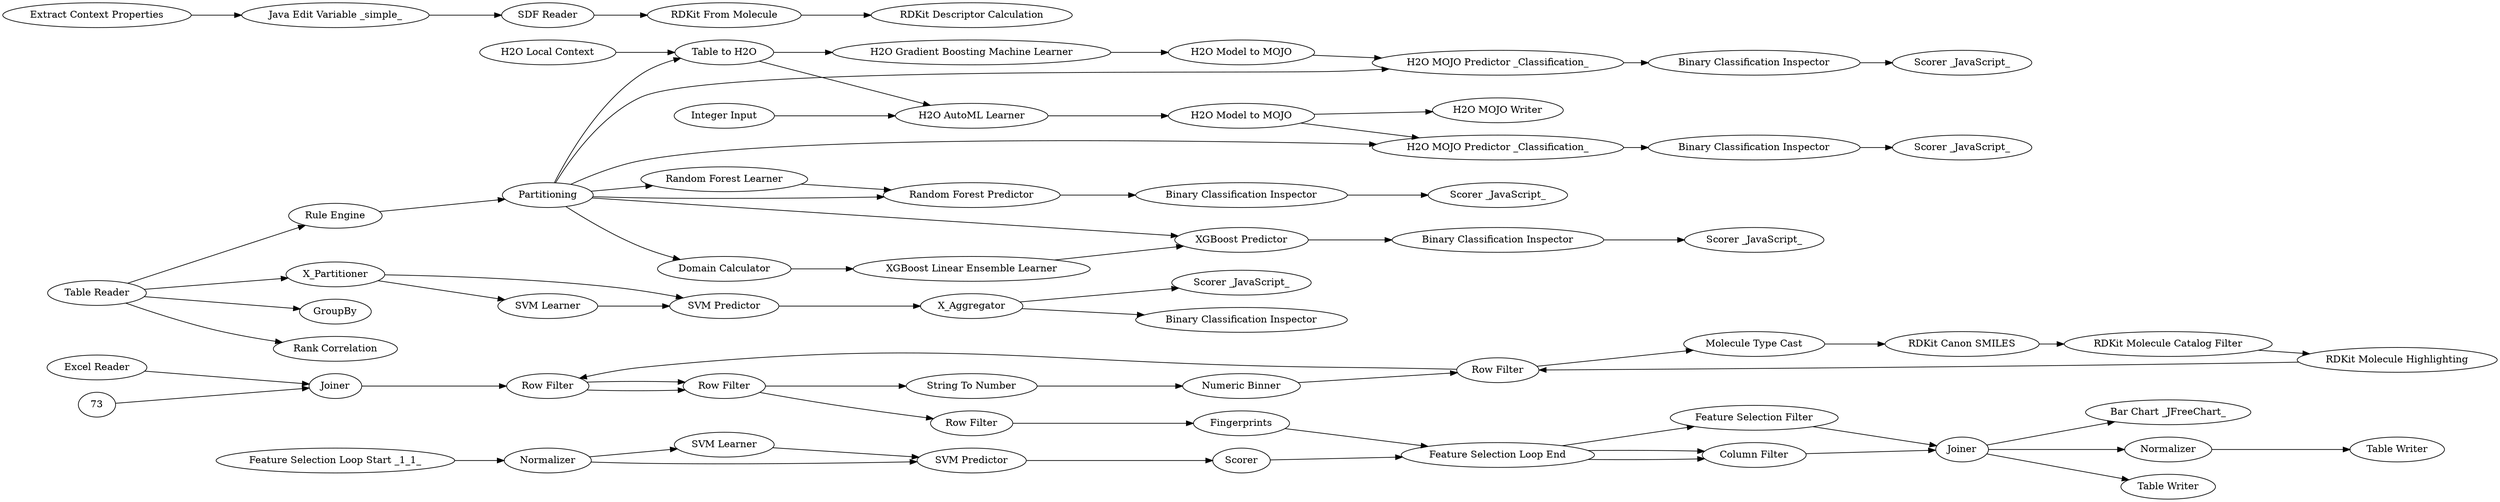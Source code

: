 digraph {
	1 [label="Excel Reader"]
	67 [label="Integer Input"]
	70 [label="RDKit From Molecule"]
	71 [label="RDKit Descriptor Calculation"]
	72 [label="SDF Reader"]
	247 [label="Extract Context Properties"]
	248 [label="Java Edit Variable _simple_"]
	83 [label="Bar Chart _JFreeChart_"]
	84 [label=Normalizer]
	86 [label=X_Partitioner]
	90 [label=X_Aggregator]
	93 [label="SVM Learner"]
	94 [label="SVM Predictor"]
	98 [label="Scorer _JavaScript_"]
	99 [label="Table Writer"]
	100 [label=GroupBy]
	101 [label="Binary Classification Inspector"]
	103 [label="XGBoost Predictor"]
	109 [label="Binary Classification Inspector"]
	110 [label=Partitioning]
	111 [label="Rule Engine"]
	112 [label="Rank Correlation"]
	113 [label="Random Forest Learner"]
	114 [label="Random Forest Predictor"]
	115 [label="Binary Classification Inspector"]
	116 [label="Scorer _JavaScript_"]
	491 [label="H2O MOJO Predictor _Classification_"]
	507 [label="H2O AutoML Learner"]
	508 [label="H2O Local Context"]
	509 [label="Table to H2O"]
	510 [label="H2O Model to MOJO"]
	511 [label="Binary Classification Inspector"]
	17 [label=Fingerprints]
	2 [label="Column Filter"]
	3 [label="Row Filter"]
	4 [label="String Manipulation"]
	11 [label="String To Number"]
	15 [label="Numeric Binner"]
	26 [label="Molecule Type Cast"]
	27 [label="RDKit Canon SMILES"]
	2 [label="Row Filter"]
	3 [label="Row Filter"]
	4 [label="Row Filter"]
	5 [label="Row Filter"]
	29 [label="Duplicate Row Filter"]
	44 [label="RDKit Molecule Catalog Filter"]
	45 [label="RDKit Molecule Highlighting"]
	69 [label=Joiner]
	23 [label="Feature Selection Loop Start _1_1_"]
	28 [label=Scorer]
	29 [label="Feature Selection Loop End"]
	30 [label="Feature Selection Filter"]
	36 [label=Normalizer]
	37 [label="SVM Learner"]
	38 [label="SVM Predictor"]
	39 [label=Joiner]
	40 [label="Column Filter"]
	513 [label="Table Writer"]
	514 [label="Table Reader"]
	515 [label="H2O Gradient Boosting Machine Learner"]
	516 [label="H2O Model to MOJO"]
	517 [label="Binary Classification Inspector"]
	518 [label="H2O MOJO Predictor _Classification_"]
	519 [label="Scorer _JavaScript_"]
	520 [label="Scorer _JavaScript_"]
	521 [label="Scorer _JavaScript_"]
	522 [label="Domain Calculator"]
	523 [label="XGBoost Linear Ensemble Learner"]
	524 [label="H2O MOJO Writer"]
	70 -> 71
	72 -> 70
	247 -> 248
	248 -> 72
	2 -> 26
	3 -> 4
	4 -> 11
	11 -> 15
	15 -> 2
	26 -> 27
	2 -> 3
	3 -> 4
	4 -> 5
	44 -> 45
	23 -> 36
	28 -> 29
	29 -> 30
	30 -> 39
	36 -> 37
	36 -> 38
	37 -> 38
	38 -> 28
	40 -> 39
	17 -> 29
	27 -> 44
	5 -> 17
	29 -> 40
	29 -> 40
	45 -> 2
	69 -> 3
	1 -> 69
	67 -> 507
	73 -> 69
	84 -> 99
	86 -> 94
	86 -> 93
	90 -> 98
	90 -> 101
	93 -> 94
	94 -> 90
	103 -> 109
	109 -> 521
	110 -> 491
	110 -> 103
	110 -> 509
	110 -> 114
	110 -> 113
	110 -> 518
	110 -> 522
	111 -> 110
	113 -> 114
	114 -> 115
	115 -> 116
	491 -> 511
	507 -> 510
	508 -> 509
	509 -> 507
	509 -> 515
	510 -> 491
	510 -> 524
	511 -> 520
	39 -> 83
	39 -> 84
	39 -> 513
	514 -> 100
	514 -> 86
	514 -> 112
	514 -> 111
	515 -> 516
	516 -> 518
	517 -> 519
	518 -> 517
	522 -> 523
	523 -> 103
	rankdir=LR
}
